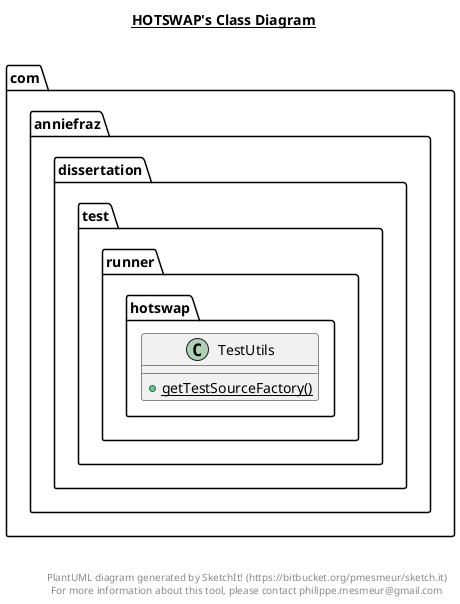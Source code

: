 @startuml

title __HOTSWAP's Class Diagram__\n

  package com.anniefraz.dissertation.test.runner.hotswap {
    class TestUtils {
        {static} + getTestSourceFactory()
    }
  }
  



right footer


PlantUML diagram generated by SketchIt! (https://bitbucket.org/pmesmeur/sketch.it)
For more information about this tool, please contact philippe.mesmeur@gmail.com
endfooter

@enduml
